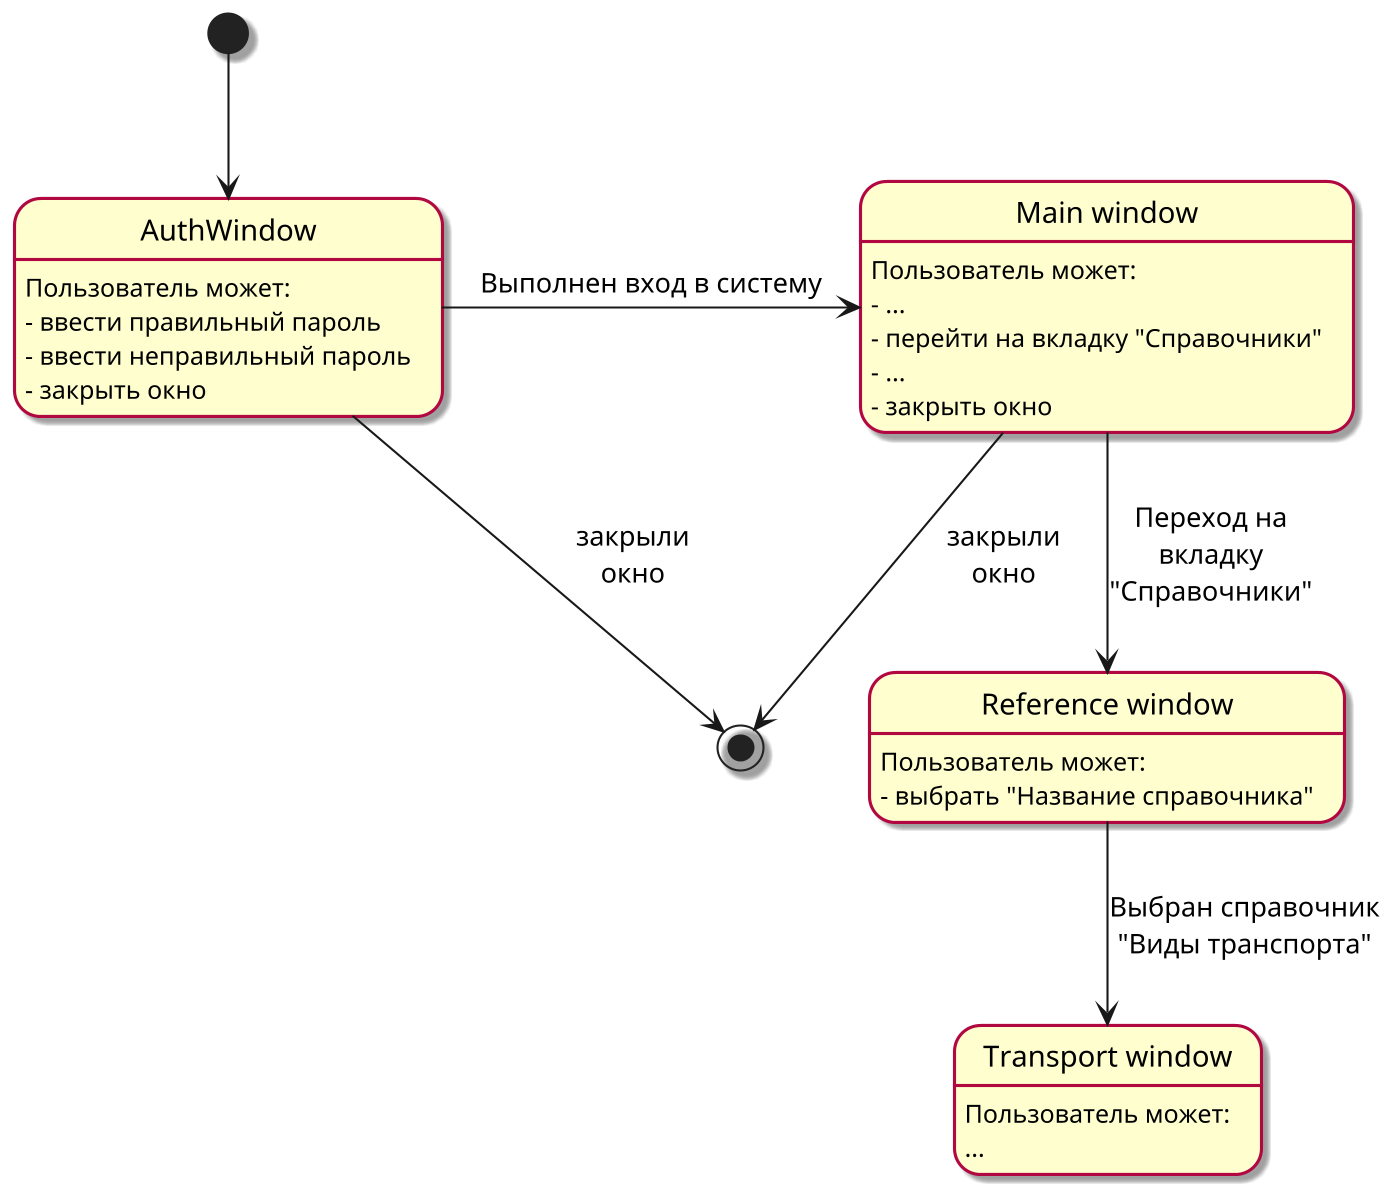 @startuml

' как делать ссылку на картинку? Ответ:
' https://plantuml-documentation.readthedocs.io/en/latest/formatting/html.html

skinparam StateBorderThickness 1.5
skinparam StateBackgroundColor #FEFECE
skinparam StateBorderColor #B20842

skinparam dpi 200
skinparam Shadowing true

' ------------------------------------------------------------------------

state AuthWindow
state "Main window"      as MainWindow  
state "Reference window" as ReferenceWindow  
state "Transport window" as TransportWindow

' связь через идентификатор

' edge_1
[*] --> AuthWindow
' edge_2
AuthWindow --> [*] : закрыли\nокно
AuthWindow : Пользователь может:
AuthWindow : - ввести правильный пароль
AuthWindow : - ввести неправильный пароль
AuthWindow : - закрыть окно

' edge_3
AuthWindow -> MainWindow : Выполнен вход в систему 
MainWindow : Пользователь может:
MainWindow : - ...
MainWindow : - перейти на вкладку "Справочники"
MainWindow : - ...
MainWindow : - закрыть окно

' edge_4
MainWindow --> [*] : закрыли\nокно
' edge_5
MainWindow --> ReferenceWindow : Переход на\nвкладку\n"Справочники"
ReferenceWindow : Пользователь может:
ReferenceWindow : - выбрать "Название справочника"  

' edge_6
ReferenceWindow -d-> TransportWindow : Выбран справочник\n"Виды транспорта" 
TransportWindow : Пользователь может:
TransportWindow : ...

@enduml
